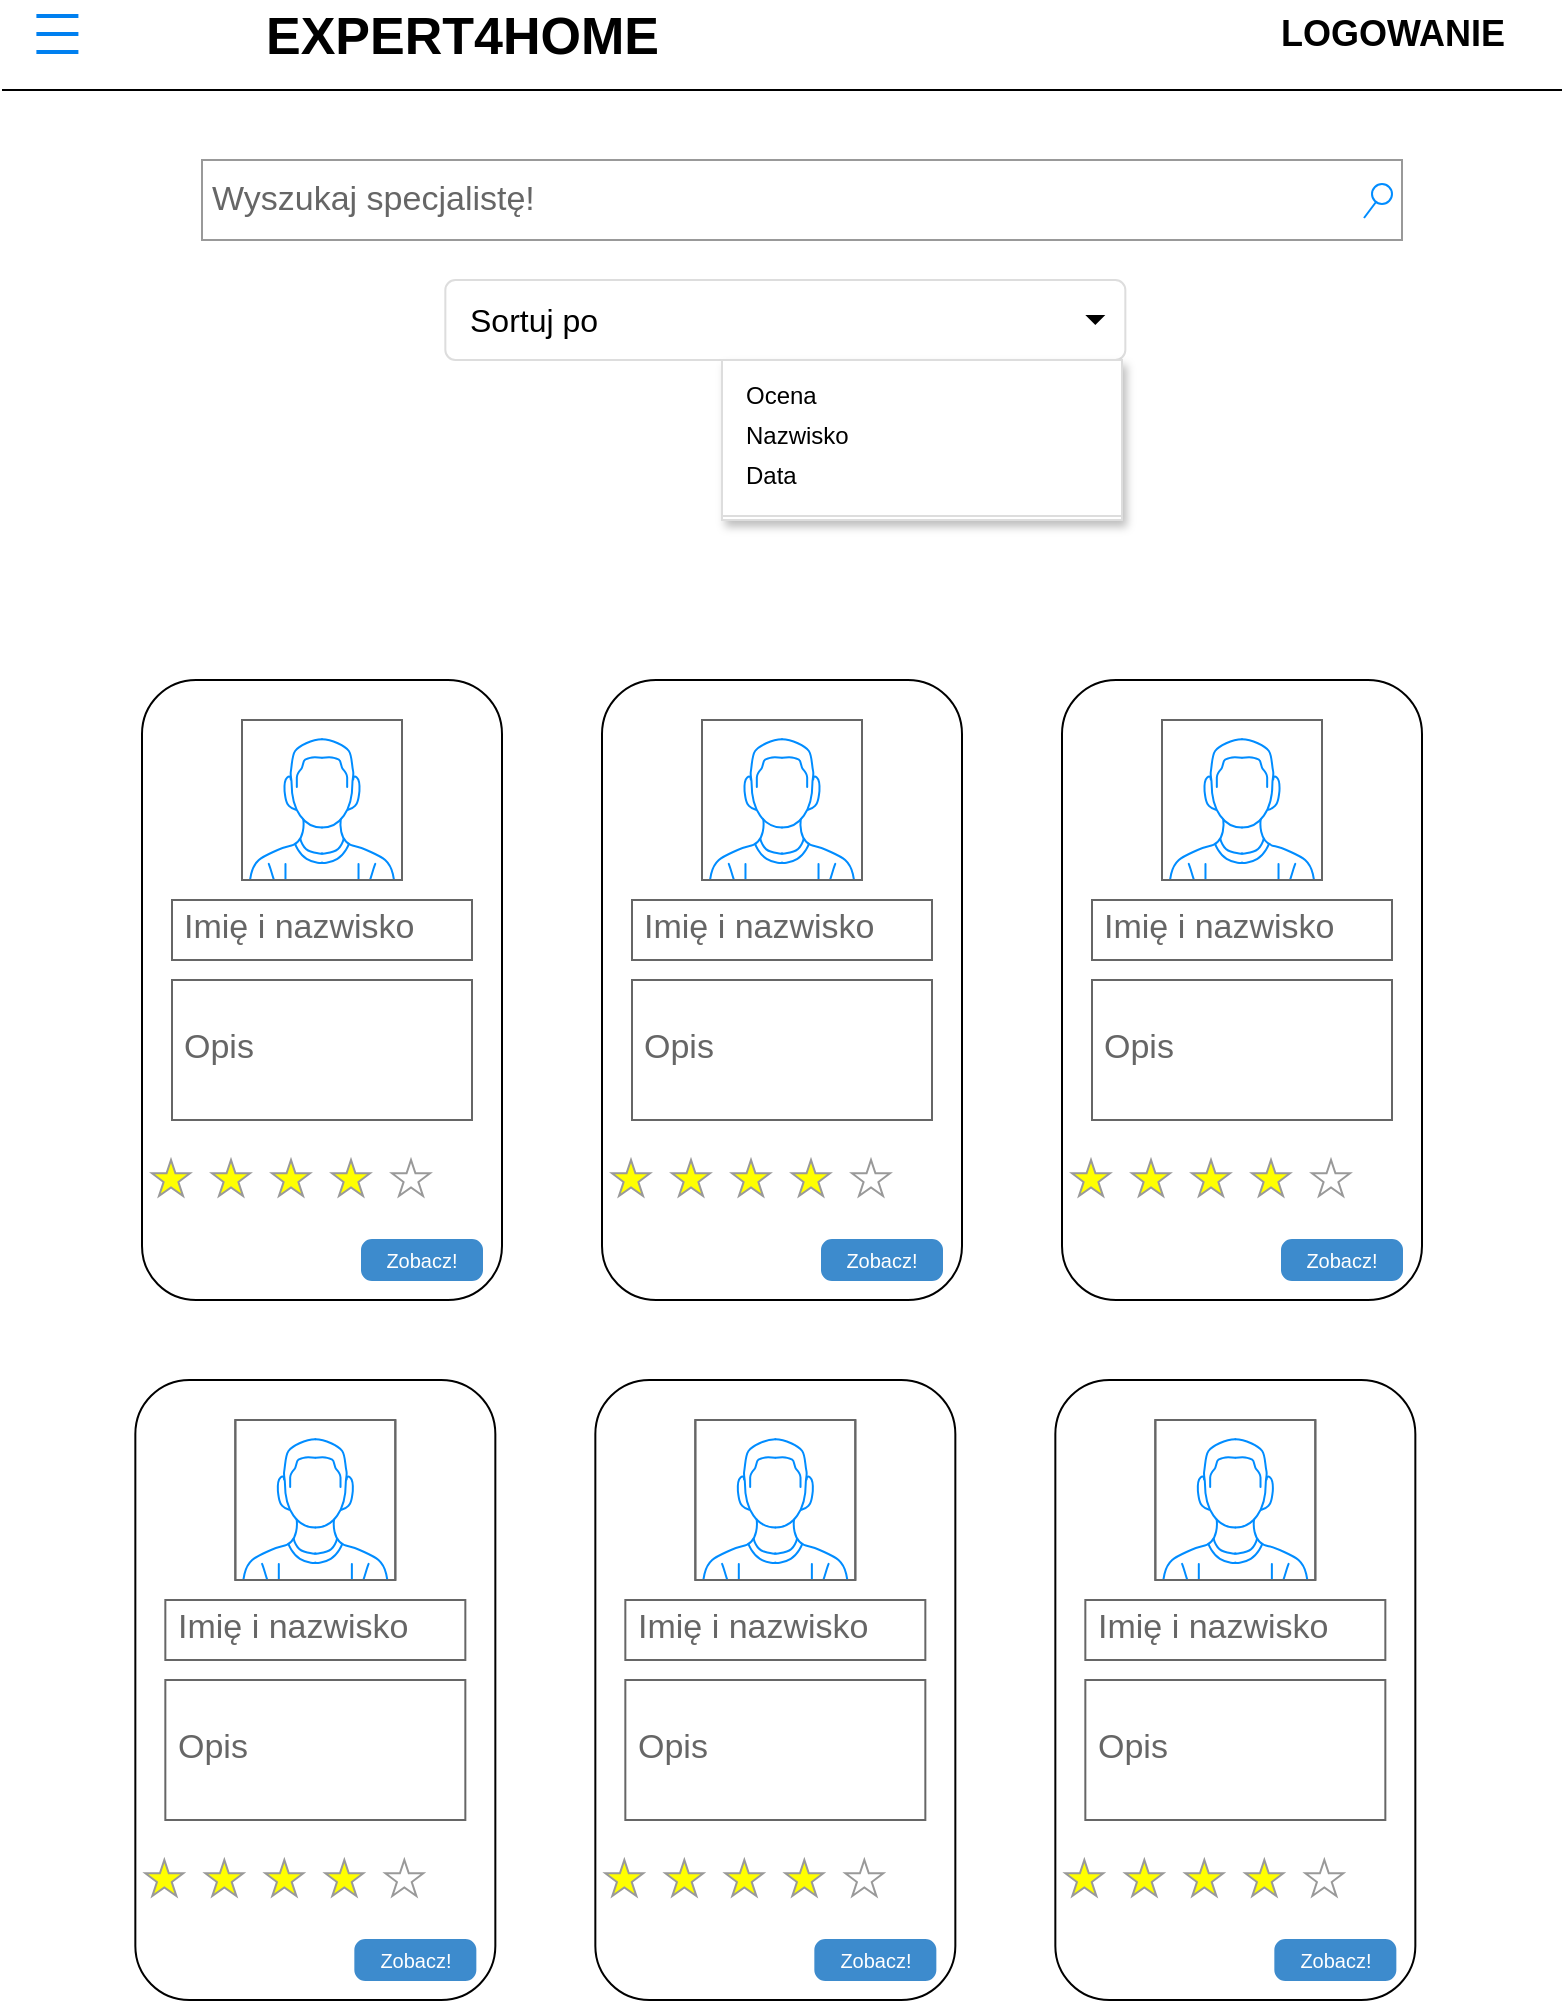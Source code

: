 <mxfile version="12.5.8" type="device"><diagram name="Page-1" id="f1b7ffb7-ca1e-a977-7cf5-a751b3c06c05"><mxGraphModel dx="2370" dy="1158" grid="1" gridSize="10" guides="1" tooltips="1" connect="1" arrows="1" fold="1" page="1" pageScale="1" pageWidth="826" pageHeight="1169" background="#ffffff" math="0" shadow="0"><root><mxCell id="0"/><mxCell id="1" parent="0"/><mxCell id="2" value="EXPERT4HOME" style="text;spacingTop=-5;fontSize=26;fontStyle=1;" parent="1" vertex="1"><mxGeometry x="150" y="20" width="230" height="20" as="geometry"/></mxCell><mxCell id="3" value="" style="line;strokeWidth=1" parent="1" vertex="1"><mxGeometry x="20" y="60" width="780" height="10" as="geometry"/></mxCell><mxCell id="Jd8iYY4l4Ism8oMpqjfA-62" value="LOGOWANIE" style="text;html=1;align=center;verticalAlign=middle;resizable=0;points=[];autosize=1;fontStyle=1;fontSize=18;" vertex="1" parent="1"><mxGeometry x="650" y="22" width="130" height="30" as="geometry"/></mxCell><mxCell id="Jd8iYY4l4Ism8oMpqjfA-77" value="Wyszukaj specjalistę!" style="strokeWidth=1;shadow=0;dashed=0;align=center;html=1;shape=mxgraph.mockup.forms.searchBox;strokeColor=#999999;mainText=;strokeColor2=#008cff;fontColor=#666666;fontSize=17;align=left;spacingLeft=3;" vertex="1" parent="1"><mxGeometry x="120" y="100" width="600" height="40" as="geometry"/></mxCell><mxCell id="Jd8iYY4l4Ism8oMpqjfA-132" value="" style="rounded=1;whiteSpace=wrap;html=1;fontSize=18;" vertex="1" parent="1"><mxGeometry x="550" y="360" width="180" height="310" as="geometry"/></mxCell><mxCell id="Jd8iYY4l4Ism8oMpqjfA-133" value="" style="verticalLabelPosition=bottom;shadow=0;dashed=0;align=center;html=1;verticalAlign=top;strokeWidth=1;shape=mxgraph.mockup.containers.userMale;strokeColor=#666666;strokeColor2=#008cff;fontSize=18;" vertex="1" parent="1"><mxGeometry x="600" y="380" width="80" height="80" as="geometry"/></mxCell><mxCell id="Jd8iYY4l4Ism8oMpqjfA-134" value="Imię i nazwisko" style="strokeWidth=1;shadow=0;dashed=0;align=center;html=1;shape=mxgraph.mockup.text.textBox;fontColor=#666666;align=left;fontSize=17;spacingLeft=4;spacingTop=-3;strokeColor=#666666;mainText=" vertex="1" parent="1"><mxGeometry x="565" y="470" width="150" height="30" as="geometry"/></mxCell><mxCell id="Jd8iYY4l4Ism8oMpqjfA-135" value="Opis" style="strokeWidth=1;shadow=0;dashed=0;align=center;html=1;shape=mxgraph.mockup.text.textBox;fontColor=#666666;align=left;fontSize=17;spacingLeft=4;spacingTop=-3;strokeColor=#666666;mainText=" vertex="1" parent="1"><mxGeometry x="565" y="510" width="150" height="70" as="geometry"/></mxCell><mxCell id="Jd8iYY4l4Ism8oMpqjfA-136" value="Zobacz!" style="html=1;shadow=0;dashed=0;shape=mxgraph.bootstrap.rrect;rSize=5;fillColor=#3D8BCD;align=center;strokeColor=#3D8BCD;fontColor=#ffffff;fontSize=10;whiteSpace=wrap;" vertex="1" parent="1"><mxGeometry x="660" y="640" width="60" height="20" as="geometry"/></mxCell><mxCell id="Jd8iYY4l4Ism8oMpqjfA-137" value="" style="verticalLabelPosition=bottom;shadow=0;dashed=0;align=center;html=1;verticalAlign=top;strokeWidth=1;shape=mxgraph.mockup.misc.rating;strokeColor=#999999;fillColor=#ffff00;emptyFillColor=#ffffff;grade=4;ratingScale=5;ratingStyle=star;fontSize=18;" vertex="1" parent="1"><mxGeometry x="555" y="600" width="185" height="20" as="geometry"/></mxCell><mxCell id="Jd8iYY4l4Ism8oMpqjfA-138" value="" style="rounded=1;whiteSpace=wrap;html=1;fontSize=18;" vertex="1" parent="1"><mxGeometry x="320" y="360" width="180" height="310" as="geometry"/></mxCell><mxCell id="Jd8iYY4l4Ism8oMpqjfA-139" value="" style="verticalLabelPosition=bottom;shadow=0;dashed=0;align=center;html=1;verticalAlign=top;strokeWidth=1;shape=mxgraph.mockup.containers.userMale;strokeColor=#666666;strokeColor2=#008cff;fontSize=18;" vertex="1" parent="1"><mxGeometry x="370" y="380" width="80" height="80" as="geometry"/></mxCell><mxCell id="Jd8iYY4l4Ism8oMpqjfA-140" value="Imię i nazwisko" style="strokeWidth=1;shadow=0;dashed=0;align=center;html=1;shape=mxgraph.mockup.text.textBox;fontColor=#666666;align=left;fontSize=17;spacingLeft=4;spacingTop=-3;strokeColor=#666666;mainText=" vertex="1" parent="1"><mxGeometry x="335" y="470" width="150" height="30" as="geometry"/></mxCell><mxCell id="Jd8iYY4l4Ism8oMpqjfA-141" value="Opis" style="strokeWidth=1;shadow=0;dashed=0;align=center;html=1;shape=mxgraph.mockup.text.textBox;fontColor=#666666;align=left;fontSize=17;spacingLeft=4;spacingTop=-3;strokeColor=#666666;mainText=" vertex="1" parent="1"><mxGeometry x="335" y="510" width="150" height="70" as="geometry"/></mxCell><mxCell id="Jd8iYY4l4Ism8oMpqjfA-142" value="Zobacz!" style="html=1;shadow=0;dashed=0;shape=mxgraph.bootstrap.rrect;rSize=5;fillColor=#3D8BCD;align=center;strokeColor=#3D8BCD;fontColor=#ffffff;fontSize=10;whiteSpace=wrap;" vertex="1" parent="1"><mxGeometry x="430" y="640" width="60" height="20" as="geometry"/></mxCell><mxCell id="Jd8iYY4l4Ism8oMpqjfA-143" value="" style="verticalLabelPosition=bottom;shadow=0;dashed=0;align=center;html=1;verticalAlign=top;strokeWidth=1;shape=mxgraph.mockup.misc.rating;strokeColor=#999999;fillColor=#ffff00;emptyFillColor=#ffffff;grade=4;ratingScale=5;ratingStyle=star;fontSize=18;" vertex="1" parent="1"><mxGeometry x="325" y="600" width="185" height="20" as="geometry"/></mxCell><mxCell id="Jd8iYY4l4Ism8oMpqjfA-200" value="" style="html=1;verticalLabelPosition=bottom;align=center;labelBackgroundColor=#ffffff;verticalAlign=top;strokeWidth=2;strokeColor=#0080F0;shadow=0;dashed=0;shape=mxgraph.ios7.icons.most_viewed;pointerEvents=1;fontFamily=Times New Roman;fontSize=18;" vertex="1" parent="1"><mxGeometry x="30" y="25.6" width="28.2" height="22.8" as="geometry"/></mxCell><mxCell id="Jd8iYY4l4Ism8oMpqjfA-254" value="Sortuj po" style="html=1;shadow=0;dashed=0;shape=mxgraph.bootstrap.rrect;rSize=5;strokeColor=#dddddd;spacingRight=10;fontSize=16;fillColor=#FFFFFF;align=left;spacingLeft=10;whiteSpace=wrap;" vertex="1" parent="1"><mxGeometry x="241.67" y="160" width="340" height="40" as="geometry"/></mxCell><mxCell id="Jd8iYY4l4Ism8oMpqjfA-255" value="" style="shape=triangle;direction=south;fillColor=#000000;strokeColor=none;perimeter=none;" vertex="1" parent="Jd8iYY4l4Ism8oMpqjfA-254"><mxGeometry x="1" y="0.5" width="10" height="5" relative="1" as="geometry"><mxPoint x="-20" y="-2.5" as="offset"/></mxGeometry></mxCell><mxCell id="Jd8iYY4l4Ism8oMpqjfA-256" value="" style="html=1;shadow=0;dashed=0;shape=mxgraph.bootstrap.rect;fillColor=#ffffff;strokeColor=#dddddd;shadow=1;fontFamily=Times New Roman;fontSize=18;" vertex="1" parent="1"><mxGeometry x="380" y="200" width="200" height="80" as="geometry"/></mxCell><mxCell id="Jd8iYY4l4Ism8oMpqjfA-257" value="Ocena" style="html=1;shadow=0;dashed=0;shape=mxgraph.bootstrap.rect;strokeColor=none;spacingLeft=10;align=left;fillColor=none;whiteSpace=wrap;resizeWidth=1;" vertex="1" parent="Jd8iYY4l4Ism8oMpqjfA-256"><mxGeometry width="200" height="20" relative="1" as="geometry"><mxPoint y="8" as="offset"/></mxGeometry></mxCell><mxCell id="Jd8iYY4l4Ism8oMpqjfA-258" value="Nazwisko" style="html=1;shadow=0;dashed=0;shape=mxgraph.bootstrap.rect;strokeColor=none;spacingLeft=10;align=left;fillColor=none;whiteSpace=wrap;resizeWidth=1;" vertex="1" parent="Jd8iYY4l4Ism8oMpqjfA-256"><mxGeometry width="200" height="20" relative="1" as="geometry"><mxPoint y="28" as="offset"/></mxGeometry></mxCell><mxCell id="Jd8iYY4l4Ism8oMpqjfA-259" value="&lt;font color=&quot;#000000&quot;&gt;Data&lt;/font&gt;" style="html=1;shadow=0;dashed=0;shape=mxgraph.bootstrap.rect;strokeColor=none;spacingLeft=10;align=left;fillColor=none;fontColor=#dddddd;whiteSpace=wrap;resizeWidth=1;" vertex="1" parent="Jd8iYY4l4Ism8oMpqjfA-256"><mxGeometry width="200" height="20" relative="1" as="geometry"><mxPoint y="48" as="offset"/></mxGeometry></mxCell><mxCell id="Jd8iYY4l4Ism8oMpqjfA-260" value="" style="shape=line;strokeColor=#dddddd;perimeter=none;resizeWidth=1;" vertex="1" parent="Jd8iYY4l4Ism8oMpqjfA-256"><mxGeometry width="200" height="20" relative="1" as="geometry"><mxPoint y="68" as="offset"/></mxGeometry></mxCell><mxCell id="Jd8iYY4l4Ism8oMpqjfA-265" value="" style="rounded=1;whiteSpace=wrap;html=1;fontSize=18;" vertex="1" parent="1"><mxGeometry x="90" y="360" width="180" height="310" as="geometry"/></mxCell><mxCell id="Jd8iYY4l4Ism8oMpqjfA-266" value="" style="verticalLabelPosition=bottom;shadow=0;dashed=0;align=center;html=1;verticalAlign=top;strokeWidth=1;shape=mxgraph.mockup.containers.userMale;strokeColor=#666666;strokeColor2=#008cff;fontSize=18;" vertex="1" parent="1"><mxGeometry x="140" y="380" width="80" height="80" as="geometry"/></mxCell><mxCell id="Jd8iYY4l4Ism8oMpqjfA-267" value="Imię i nazwisko" style="strokeWidth=1;shadow=0;dashed=0;align=center;html=1;shape=mxgraph.mockup.text.textBox;fontColor=#666666;align=left;fontSize=17;spacingLeft=4;spacingTop=-3;strokeColor=#666666;mainText=" vertex="1" parent="1"><mxGeometry x="105" y="470" width="150" height="30" as="geometry"/></mxCell><mxCell id="Jd8iYY4l4Ism8oMpqjfA-268" value="Opis" style="strokeWidth=1;shadow=0;dashed=0;align=center;html=1;shape=mxgraph.mockup.text.textBox;fontColor=#666666;align=left;fontSize=17;spacingLeft=4;spacingTop=-3;strokeColor=#666666;mainText=" vertex="1" parent="1"><mxGeometry x="105" y="510" width="150" height="70" as="geometry"/></mxCell><mxCell id="Jd8iYY4l4Ism8oMpqjfA-269" value="Zobacz!" style="html=1;shadow=0;dashed=0;shape=mxgraph.bootstrap.rrect;rSize=5;fillColor=#3D8BCD;align=center;strokeColor=#3D8BCD;fontColor=#ffffff;fontSize=10;whiteSpace=wrap;" vertex="1" parent="1"><mxGeometry x="200" y="640" width="60" height="20" as="geometry"/></mxCell><mxCell id="Jd8iYY4l4Ism8oMpqjfA-270" value="" style="verticalLabelPosition=bottom;shadow=0;dashed=0;align=center;html=1;verticalAlign=top;strokeWidth=1;shape=mxgraph.mockup.misc.rating;strokeColor=#999999;fillColor=#ffff00;emptyFillColor=#ffffff;grade=4;ratingScale=5;ratingStyle=star;fontSize=18;" vertex="1" parent="1"><mxGeometry x="95" y="600" width="185" height="20" as="geometry"/></mxCell><mxCell id="Jd8iYY4l4Ism8oMpqjfA-279" value="" style="rounded=1;whiteSpace=wrap;html=1;fontSize=18;" vertex="1" parent="1"><mxGeometry x="546.67" y="710" width="180" height="310" as="geometry"/></mxCell><mxCell id="Jd8iYY4l4Ism8oMpqjfA-280" value="" style="verticalLabelPosition=bottom;shadow=0;dashed=0;align=center;html=1;verticalAlign=top;strokeWidth=1;shape=mxgraph.mockup.containers.userMale;strokeColor=#666666;strokeColor2=#008cff;fontSize=18;" vertex="1" parent="1"><mxGeometry x="596.67" y="730" width="80" height="80" as="geometry"/></mxCell><mxCell id="Jd8iYY4l4Ism8oMpqjfA-281" value="Imię i nazwisko" style="strokeWidth=1;shadow=0;dashed=0;align=center;html=1;shape=mxgraph.mockup.text.textBox;fontColor=#666666;align=left;fontSize=17;spacingLeft=4;spacingTop=-3;strokeColor=#666666;mainText=" vertex="1" parent="1"><mxGeometry x="561.67" y="820" width="150" height="30" as="geometry"/></mxCell><mxCell id="Jd8iYY4l4Ism8oMpqjfA-282" value="Opis" style="strokeWidth=1;shadow=0;dashed=0;align=center;html=1;shape=mxgraph.mockup.text.textBox;fontColor=#666666;align=left;fontSize=17;spacingLeft=4;spacingTop=-3;strokeColor=#666666;mainText=" vertex="1" parent="1"><mxGeometry x="561.67" y="860" width="150" height="70" as="geometry"/></mxCell><mxCell id="Jd8iYY4l4Ism8oMpqjfA-283" value="Zobacz!" style="html=1;shadow=0;dashed=0;shape=mxgraph.bootstrap.rrect;rSize=5;fillColor=#3D8BCD;align=center;strokeColor=#3D8BCD;fontColor=#ffffff;fontSize=10;whiteSpace=wrap;" vertex="1" parent="1"><mxGeometry x="656.67" y="990" width="60" height="20" as="geometry"/></mxCell><mxCell id="Jd8iYY4l4Ism8oMpqjfA-284" value="" style="verticalLabelPosition=bottom;shadow=0;dashed=0;align=center;html=1;verticalAlign=top;strokeWidth=1;shape=mxgraph.mockup.misc.rating;strokeColor=#999999;fillColor=#ffff00;emptyFillColor=#ffffff;grade=4;ratingScale=5;ratingStyle=star;fontSize=18;" vertex="1" parent="1"><mxGeometry x="551.67" y="950" width="185" height="20" as="geometry"/></mxCell><mxCell id="Jd8iYY4l4Ism8oMpqjfA-285" value="" style="rounded=1;whiteSpace=wrap;html=1;fontSize=18;" vertex="1" parent="1"><mxGeometry x="316.67" y="710" width="180" height="310" as="geometry"/></mxCell><mxCell id="Jd8iYY4l4Ism8oMpqjfA-286" value="" style="verticalLabelPosition=bottom;shadow=0;dashed=0;align=center;html=1;verticalAlign=top;strokeWidth=1;shape=mxgraph.mockup.containers.userMale;strokeColor=#666666;strokeColor2=#008cff;fontSize=18;" vertex="1" parent="1"><mxGeometry x="366.67" y="730" width="80" height="80" as="geometry"/></mxCell><mxCell id="Jd8iYY4l4Ism8oMpqjfA-287" value="Imię i nazwisko" style="strokeWidth=1;shadow=0;dashed=0;align=center;html=1;shape=mxgraph.mockup.text.textBox;fontColor=#666666;align=left;fontSize=17;spacingLeft=4;spacingTop=-3;strokeColor=#666666;mainText=" vertex="1" parent="1"><mxGeometry x="331.67" y="820" width="150" height="30" as="geometry"/></mxCell><mxCell id="Jd8iYY4l4Ism8oMpqjfA-288" value="Opis" style="strokeWidth=1;shadow=0;dashed=0;align=center;html=1;shape=mxgraph.mockup.text.textBox;fontColor=#666666;align=left;fontSize=17;spacingLeft=4;spacingTop=-3;strokeColor=#666666;mainText=" vertex="1" parent="1"><mxGeometry x="331.67" y="860" width="150" height="70" as="geometry"/></mxCell><mxCell id="Jd8iYY4l4Ism8oMpqjfA-289" value="Zobacz!" style="html=1;shadow=0;dashed=0;shape=mxgraph.bootstrap.rrect;rSize=5;fillColor=#3D8BCD;align=center;strokeColor=#3D8BCD;fontColor=#ffffff;fontSize=10;whiteSpace=wrap;" vertex="1" parent="1"><mxGeometry x="426.67" y="990" width="60" height="20" as="geometry"/></mxCell><mxCell id="Jd8iYY4l4Ism8oMpqjfA-290" value="" style="verticalLabelPosition=bottom;shadow=0;dashed=0;align=center;html=1;verticalAlign=top;strokeWidth=1;shape=mxgraph.mockup.misc.rating;strokeColor=#999999;fillColor=#ffff00;emptyFillColor=#ffffff;grade=4;ratingScale=5;ratingStyle=star;fontSize=18;" vertex="1" parent="1"><mxGeometry x="321.67" y="950" width="185" height="20" as="geometry"/></mxCell><mxCell id="Jd8iYY4l4Ism8oMpqjfA-291" value="" style="rounded=1;whiteSpace=wrap;html=1;fontSize=18;" vertex="1" parent="1"><mxGeometry x="86.67" y="710" width="180" height="310" as="geometry"/></mxCell><mxCell id="Jd8iYY4l4Ism8oMpqjfA-292" value="" style="verticalLabelPosition=bottom;shadow=0;dashed=0;align=center;html=1;verticalAlign=top;strokeWidth=1;shape=mxgraph.mockup.containers.userMale;strokeColor=#666666;strokeColor2=#008cff;fontSize=18;" vertex="1" parent="1"><mxGeometry x="136.67" y="730" width="80" height="80" as="geometry"/></mxCell><mxCell id="Jd8iYY4l4Ism8oMpqjfA-293" value="Imię i nazwisko" style="strokeWidth=1;shadow=0;dashed=0;align=center;html=1;shape=mxgraph.mockup.text.textBox;fontColor=#666666;align=left;fontSize=17;spacingLeft=4;spacingTop=-3;strokeColor=#666666;mainText=" vertex="1" parent="1"><mxGeometry x="101.67" y="820" width="150" height="30" as="geometry"/></mxCell><mxCell id="Jd8iYY4l4Ism8oMpqjfA-294" value="Opis" style="strokeWidth=1;shadow=0;dashed=0;align=center;html=1;shape=mxgraph.mockup.text.textBox;fontColor=#666666;align=left;fontSize=17;spacingLeft=4;spacingTop=-3;strokeColor=#666666;mainText=" vertex="1" parent="1"><mxGeometry x="101.67" y="860" width="150" height="70" as="geometry"/></mxCell><mxCell id="Jd8iYY4l4Ism8oMpqjfA-295" value="Zobacz!" style="html=1;shadow=0;dashed=0;shape=mxgraph.bootstrap.rrect;rSize=5;fillColor=#3D8BCD;align=center;strokeColor=#3D8BCD;fontColor=#ffffff;fontSize=10;whiteSpace=wrap;" vertex="1" parent="1"><mxGeometry x="196.67" y="990" width="60" height="20" as="geometry"/></mxCell><mxCell id="Jd8iYY4l4Ism8oMpqjfA-296" value="" style="verticalLabelPosition=bottom;shadow=0;dashed=0;align=center;html=1;verticalAlign=top;strokeWidth=1;shape=mxgraph.mockup.misc.rating;strokeColor=#999999;fillColor=#ffff00;emptyFillColor=#ffffff;grade=4;ratingScale=5;ratingStyle=star;fontSize=18;" vertex="1" parent="1"><mxGeometry x="91.67" y="950" width="185" height="20" as="geometry"/></mxCell></root></mxGraphModel></diagram></mxfile>